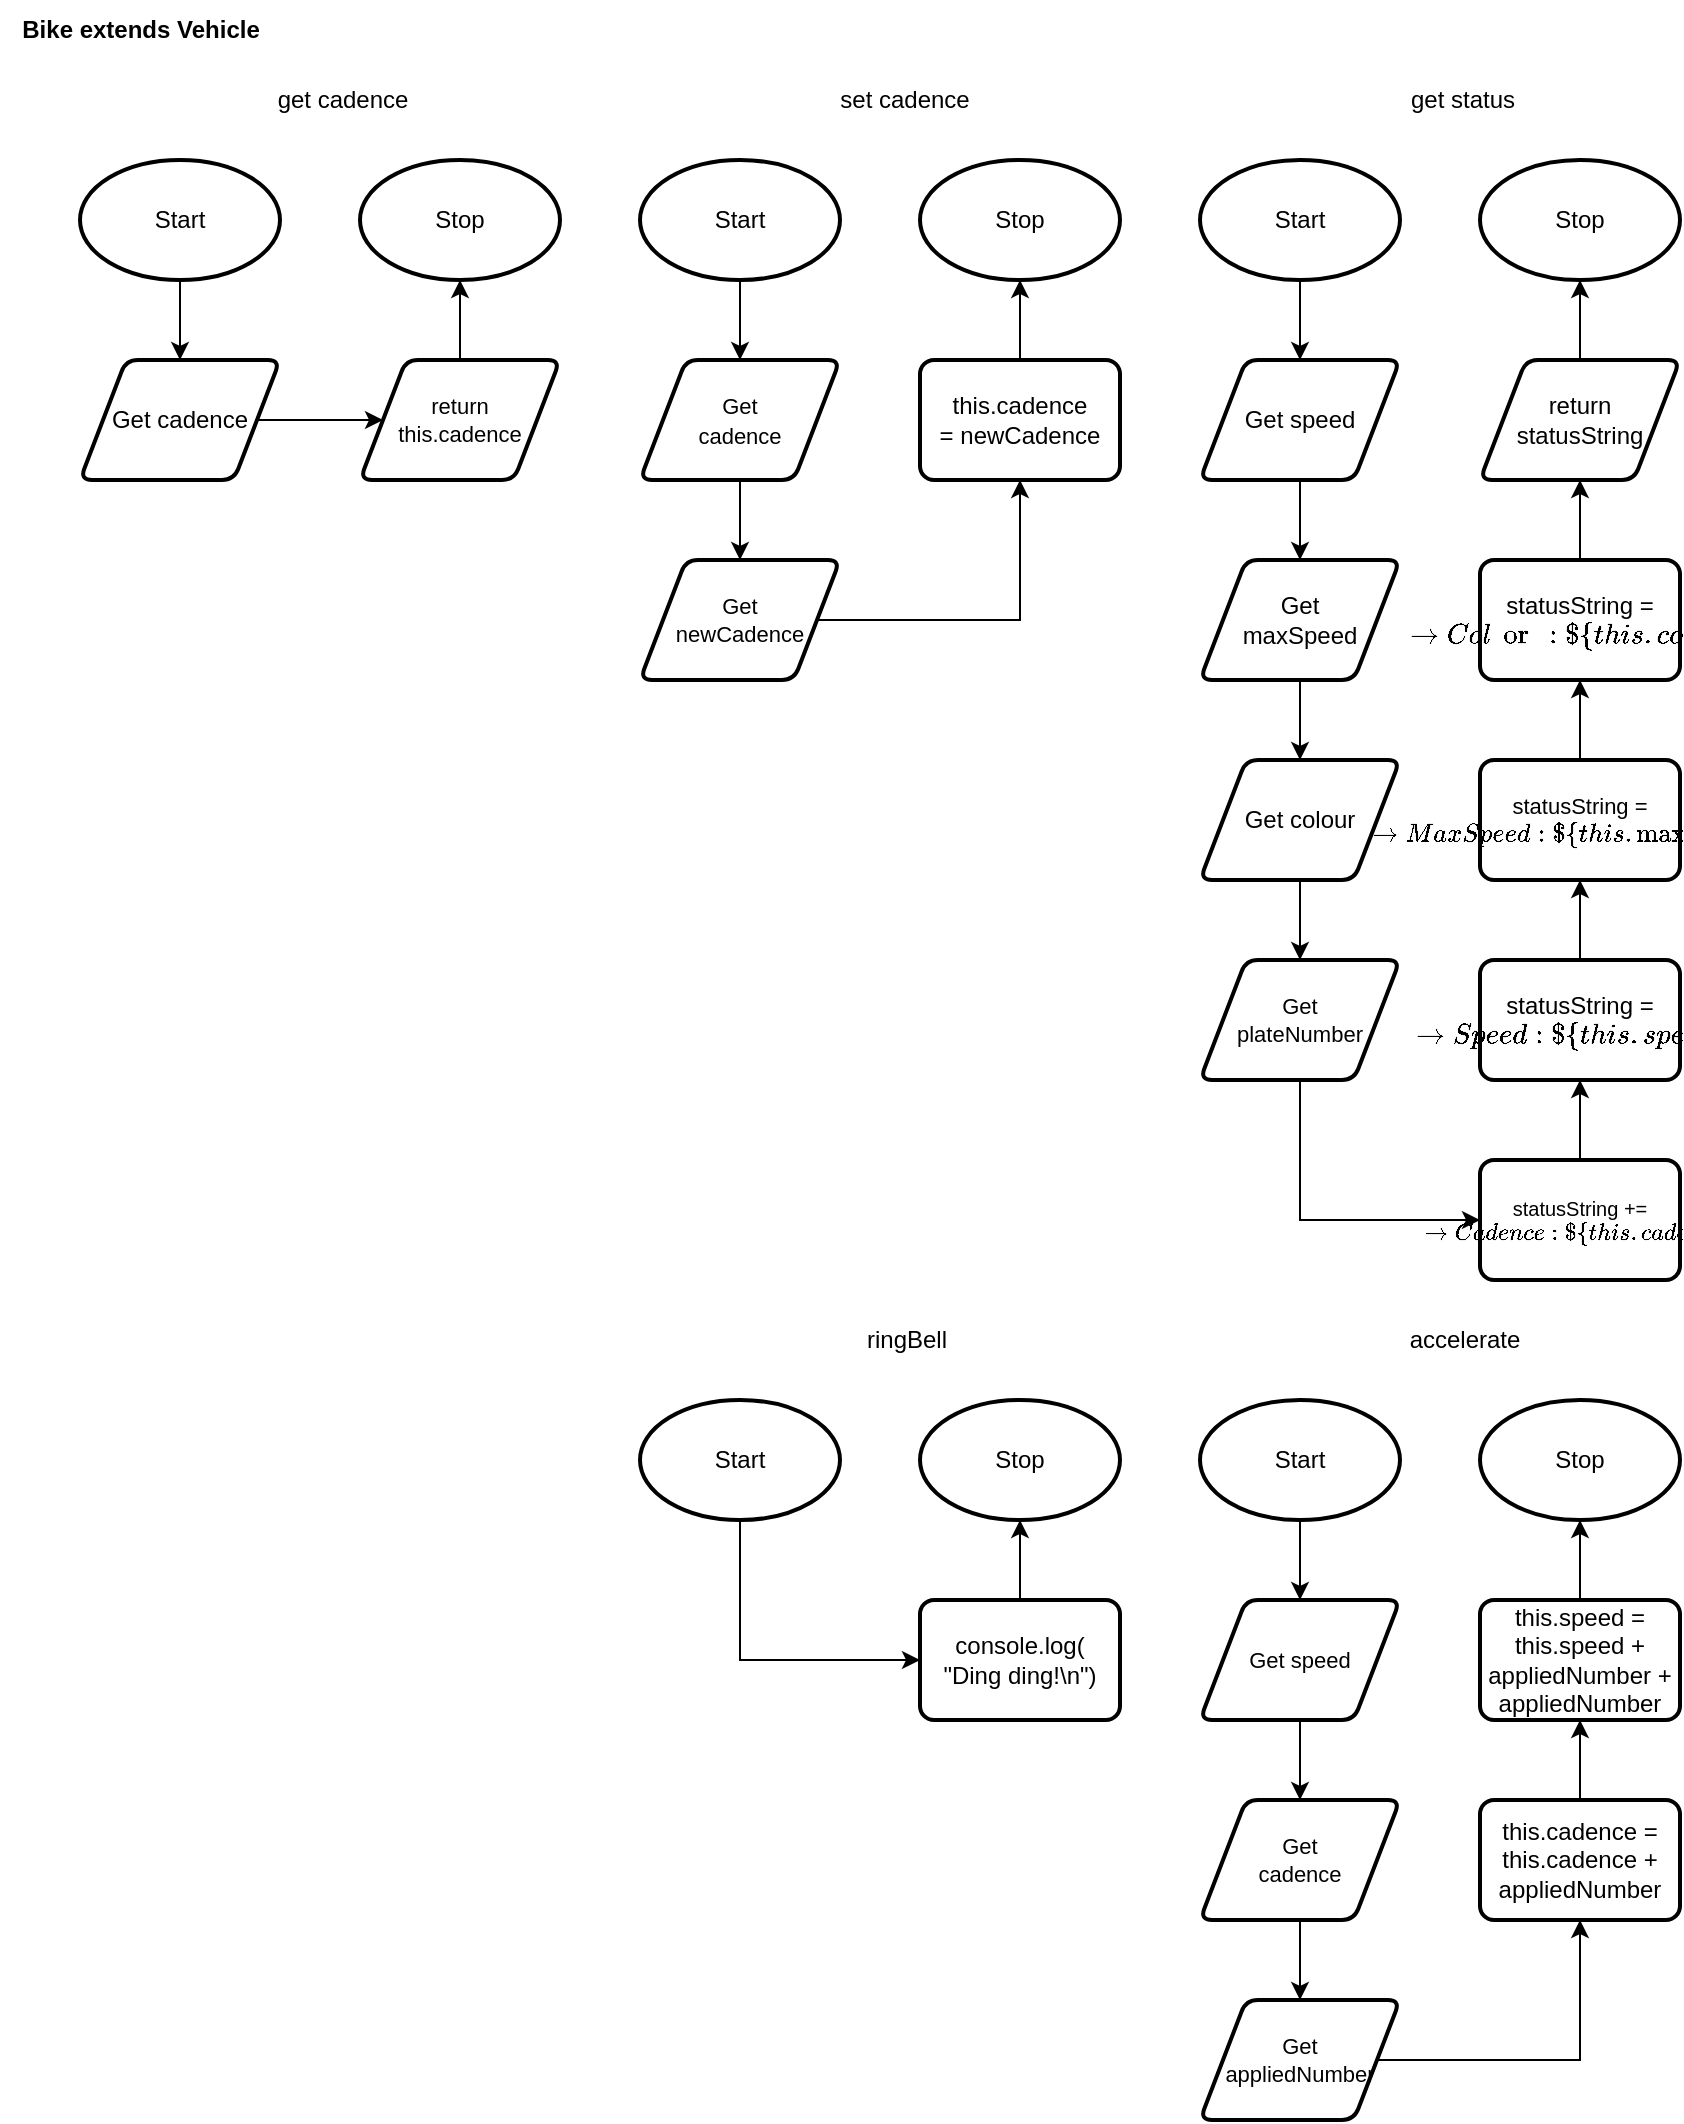 <mxfile>
    <diagram id="5gMrNbhCcvMap2-kCo8e" name="Page-1">
        <mxGraphModel dx="418" dy="330" grid="1" gridSize="5" guides="1" tooltips="1" connect="1" arrows="1" fold="1" page="1" pageScale="1" pageWidth="827" pageHeight="1169" math="0" shadow="0">
            <root>
                <mxCell id="0"/>
                <mxCell id="1" parent="0"/>
                <mxCell id="65" style="edgeStyle=none;html=1;entryX=0.5;entryY=0;entryDx=0;entryDy=0;" parent="1" source="66" target="69" edge="1">
                    <mxGeometry relative="1" as="geometry">
                        <mxPoint x="110" y="190" as="targetPoint"/>
                    </mxGeometry>
                </mxCell>
                <mxCell id="66" value="Start" style="strokeWidth=2;html=1;shape=mxgraph.flowchart.start_1;whiteSpace=wrap;" parent="1" vertex="1">
                    <mxGeometry x="40" y="80" width="100" height="60" as="geometry"/>
                </mxCell>
                <mxCell id="67" value="Stop" style="strokeWidth=2;html=1;shape=mxgraph.flowchart.start_1;whiteSpace=wrap;" parent="1" vertex="1">
                    <mxGeometry x="180" y="80" width="100" height="60" as="geometry"/>
                </mxCell>
                <mxCell id="173" style="edgeStyle=none;html=1;entryX=0;entryY=0.5;entryDx=0;entryDy=0;fontSize=14;" parent="1" source="69" edge="1">
                    <mxGeometry relative="1" as="geometry">
                        <mxPoint x="191.5" y="210" as="targetPoint"/>
                    </mxGeometry>
                </mxCell>
                <mxCell id="69" value="Get cadence" style="shape=parallelogram;html=1;strokeWidth=2;perimeter=parallelogramPerimeter;whiteSpace=wrap;rounded=1;arcSize=12;size=0.23;fontSize=12;" parent="1" vertex="1">
                    <mxGeometry x="40" y="180" width="100" height="60" as="geometry"/>
                </mxCell>
                <mxCell id="72" value="get cadence" style="text;html=1;align=center;verticalAlign=middle;resizable=0;points=[];autosize=1;strokeColor=none;fillColor=none;" parent="1" vertex="1">
                    <mxGeometry x="126" y="35" width="90" height="30" as="geometry"/>
                </mxCell>
                <mxCell id="175" style="edgeStyle=none;html=1;fontSize=8;" parent="1" source="174" target="67" edge="1">
                    <mxGeometry relative="1" as="geometry"/>
                </mxCell>
                <mxCell id="174" value="return&lt;br style=&quot;font-size: 11px;&quot;&gt;this.cadence" style="shape=parallelogram;html=1;strokeWidth=2;perimeter=parallelogramPerimeter;whiteSpace=wrap;rounded=1;arcSize=12;size=0.23;fontSize=11;" parent="1" vertex="1">
                    <mxGeometry x="180" y="180" width="100" height="60" as="geometry"/>
                </mxCell>
                <mxCell id="268" style="edgeStyle=none;html=1;entryX=0.5;entryY=0;entryDx=0;entryDy=0;fontSize=12;" parent="1" edge="1">
                    <mxGeometry relative="1" as="geometry">
                        <mxPoint x="370" y="340" as="sourcePoint"/>
                    </mxGeometry>
                </mxCell>
                <mxCell id="270" style="edgeStyle=none;html=1;fontSize=12;" parent="1" edge="1">
                    <mxGeometry relative="1" as="geometry">
                        <mxPoint x="408.5" y="410" as="sourcePoint"/>
                    </mxGeometry>
                </mxCell>
                <mxCell id="278" style="edgeStyle=none;html=1;entryX=0;entryY=0.5;entryDx=0;entryDy=0;fontSize=9;" parent="1" edge="1">
                    <mxGeometry relative="1" as="geometry">
                        <mxPoint x="559.5" y="210" as="sourcePoint"/>
                    </mxGeometry>
                </mxCell>
                <mxCell id="302" value="&lt;b&gt;Bike&amp;nbsp;extends Vehicle&lt;br&gt;&lt;/b&gt;" style="text;html=1;align=center;verticalAlign=middle;resizable=0;points=[];autosize=1;strokeColor=none;fillColor=none;" parent="1" vertex="1">
                    <mxGeometry width="140" height="30" as="geometry"/>
                </mxCell>
                <mxCell id="324" style="edgeStyle=none;html=1;entryX=0.5;entryY=0;entryDx=0;entryDy=0;" parent="1" source="325" target="328" edge="1">
                    <mxGeometry relative="1" as="geometry">
                        <mxPoint x="670" y="190" as="targetPoint"/>
                    </mxGeometry>
                </mxCell>
                <mxCell id="325" value="Start" style="strokeWidth=2;html=1;shape=mxgraph.flowchart.start_1;whiteSpace=wrap;" parent="1" vertex="1">
                    <mxGeometry x="600" y="80" width="100" height="60" as="geometry"/>
                </mxCell>
                <mxCell id="326" value="Stop" style="strokeWidth=2;html=1;shape=mxgraph.flowchart.start_1;whiteSpace=wrap;" parent="1" vertex="1">
                    <mxGeometry x="740" y="80" width="100" height="60" as="geometry"/>
                </mxCell>
                <mxCell id="333" style="edgeStyle=none;html=1;entryX=0.5;entryY=0;entryDx=0;entryDy=0;fontSize=10;" parent="1" source="328" target="332" edge="1">
                    <mxGeometry relative="1" as="geometry"/>
                </mxCell>
                <mxCell id="328" value="Get speed" style="shape=parallelogram;html=1;strokeWidth=2;perimeter=parallelogramPerimeter;whiteSpace=wrap;rounded=1;arcSize=12;size=0.23;fontSize=12;" parent="1" vertex="1">
                    <mxGeometry x="600" y="180" width="100" height="60" as="geometry"/>
                </mxCell>
                <mxCell id="329" value="get status" style="text;html=1;align=center;verticalAlign=middle;resizable=0;points=[];autosize=1;strokeColor=none;fillColor=none;" parent="1" vertex="1">
                    <mxGeometry x="693" y="35" width="75" height="30" as="geometry"/>
                </mxCell>
                <mxCell id="330" style="edgeStyle=none;html=1;fontSize=8;" parent="1" source="331" target="326" edge="1">
                    <mxGeometry relative="1" as="geometry"/>
                </mxCell>
                <mxCell id="331" value="return&lt;br style=&quot;font-size: 12px;&quot;&gt;statusString" style="shape=parallelogram;html=1;strokeWidth=2;perimeter=parallelogramPerimeter;whiteSpace=wrap;rounded=1;arcSize=12;size=0.23;fontSize=12;" parent="1" vertex="1">
                    <mxGeometry x="740" y="180" width="100" height="60" as="geometry"/>
                </mxCell>
                <mxCell id="335" style="edgeStyle=none;html=1;fontSize=10;" parent="1" source="332" target="334" edge="1">
                    <mxGeometry relative="1" as="geometry"/>
                </mxCell>
                <mxCell id="332" value="Get&lt;br&gt;maxSpeed" style="shape=parallelogram;html=1;strokeWidth=2;perimeter=parallelogramPerimeter;whiteSpace=wrap;rounded=1;arcSize=12;size=0.23;fontSize=12;" parent="1" vertex="1">
                    <mxGeometry x="600" y="280" width="100" height="60" as="geometry"/>
                </mxCell>
                <mxCell id="411" style="edgeStyle=orthogonalEdgeStyle;rounded=0;html=1;entryX=0.5;entryY=0;entryDx=0;entryDy=0;strokeColor=default;fontSize=11;" parent="1" source="334" target="409" edge="1">
                    <mxGeometry relative="1" as="geometry"/>
                </mxCell>
                <mxCell id="334" value="Get colour" style="shape=parallelogram;html=1;strokeWidth=2;perimeter=parallelogramPerimeter;whiteSpace=wrap;rounded=1;arcSize=12;size=0.23;fontSize=12;" parent="1" vertex="1">
                    <mxGeometry x="600" y="380" width="100" height="60" as="geometry"/>
                </mxCell>
                <mxCell id="414" style="edgeStyle=orthogonalEdgeStyle;rounded=0;html=1;entryX=0.5;entryY=1;entryDx=0;entryDy=0;strokeColor=default;fontSize=11;" parent="1" source="336" target="339" edge="1">
                    <mxGeometry relative="1" as="geometry"/>
                </mxCell>
                <mxCell id="336" value="statusString = ` -&amp;gt; Speed: ${this.speed}\n`" style="rounded=1;whiteSpace=wrap;html=1;absoluteArcSize=1;arcSize=14;strokeWidth=2;fontSize=12;" parent="1" vertex="1">
                    <mxGeometry x="740" y="480" width="100" height="60" as="geometry"/>
                </mxCell>
                <mxCell id="343" style="edgeStyle=orthogonalEdgeStyle;rounded=0;html=1;fontSize=11;" parent="1" source="339" target="340" edge="1">
                    <mxGeometry relative="1" as="geometry"/>
                </mxCell>
                <mxCell id="339" value="statusString = ` -&amp;gt; MaxSpeed: ${this.maxSpeed}\n`" style="rounded=1;whiteSpace=wrap;html=1;absoluteArcSize=1;arcSize=14;strokeWidth=2;fontSize=11;" parent="1" vertex="1">
                    <mxGeometry x="740" y="380" width="100" height="60" as="geometry"/>
                </mxCell>
                <mxCell id="341" style="edgeStyle=none;html=1;fontSize=11;" parent="1" source="340" target="331" edge="1">
                    <mxGeometry relative="1" as="geometry"/>
                </mxCell>
                <mxCell id="340" value="statusString = ` -&amp;gt; Color: ${this.colour}`" style="rounded=1;whiteSpace=wrap;html=1;absoluteArcSize=1;arcSize=14;strokeWidth=2;fontSize=12;" parent="1" vertex="1">
                    <mxGeometry x="740" y="280" width="100" height="60" as="geometry"/>
                </mxCell>
                <mxCell id="395" style="edgeStyle=none;html=1;entryX=0.5;entryY=0;entryDx=0;entryDy=0;" parent="1" source="396" target="399" edge="1">
                    <mxGeometry relative="1" as="geometry">
                        <mxPoint x="390" y="190" as="targetPoint"/>
                    </mxGeometry>
                </mxCell>
                <mxCell id="396" value="Start" style="strokeWidth=2;html=1;shape=mxgraph.flowchart.start_1;whiteSpace=wrap;" parent="1" vertex="1">
                    <mxGeometry x="320" y="80" width="100" height="60" as="geometry"/>
                </mxCell>
                <mxCell id="397" value="Stop" style="strokeWidth=2;html=1;shape=mxgraph.flowchart.start_1;whiteSpace=wrap;" parent="1" vertex="1">
                    <mxGeometry x="460" y="80" width="100" height="60" as="geometry"/>
                </mxCell>
                <mxCell id="406" style="edgeStyle=none;html=1;entryX=0.5;entryY=0;entryDx=0;entryDy=0;fontSize=8;" parent="1" source="399" target="405" edge="1">
                    <mxGeometry relative="1" as="geometry"/>
                </mxCell>
                <mxCell id="399" value="&lt;span style=&quot;font-size: 11px;&quot;&gt;Get&lt;/span&gt;&lt;br style=&quot;font-size: 11px;&quot;&gt;&lt;span style=&quot;font-size: 11px;&quot;&gt;cadence&lt;/span&gt;" style="shape=parallelogram;html=1;strokeWidth=2;perimeter=parallelogramPerimeter;whiteSpace=wrap;rounded=1;arcSize=12;size=0.23;fontSize=12;" parent="1" vertex="1">
                    <mxGeometry x="320" y="180" width="100" height="60" as="geometry"/>
                </mxCell>
                <mxCell id="400" value="set cadence" style="text;html=1;align=center;verticalAlign=middle;resizable=0;points=[];autosize=1;strokeColor=none;fillColor=none;" parent="1" vertex="1">
                    <mxGeometry x="409" y="35" width="85" height="30" as="geometry"/>
                </mxCell>
                <mxCell id="408" style="edgeStyle=orthogonalEdgeStyle;rounded=0;html=1;entryX=0.5;entryY=1;entryDx=0;entryDy=0;entryPerimeter=0;strokeColor=default;fontSize=8;" parent="1" source="403" target="397" edge="1">
                    <mxGeometry relative="1" as="geometry"/>
                </mxCell>
                <mxCell id="403" value="this.cadence&lt;br&gt;= newCadence" style="rounded=1;whiteSpace=wrap;html=1;absoluteArcSize=1;arcSize=14;strokeWidth=2;fontSize=12;" parent="1" vertex="1">
                    <mxGeometry x="460" y="180" width="100" height="60" as="geometry"/>
                </mxCell>
                <mxCell id="407" style="edgeStyle=orthogonalEdgeStyle;html=1;entryX=0.5;entryY=1;entryDx=0;entryDy=0;fontSize=8;strokeColor=default;rounded=0;" parent="1" source="405" target="403" edge="1">
                    <mxGeometry relative="1" as="geometry"/>
                </mxCell>
                <mxCell id="405" value="Get &lt;br style=&quot;font-size: 11px;&quot;&gt;newCadence" style="shape=parallelogram;html=1;strokeWidth=2;perimeter=parallelogramPerimeter;whiteSpace=wrap;rounded=1;arcSize=12;size=0.23;fontSize=11;" parent="1" vertex="1">
                    <mxGeometry x="320" y="280" width="100" height="60" as="geometry"/>
                </mxCell>
                <mxCell id="412" style="edgeStyle=orthogonalEdgeStyle;rounded=0;html=1;entryX=0;entryY=0.5;entryDx=0;entryDy=0;strokeColor=default;fontSize=11;" parent="1" source="409" target="410" edge="1">
                    <mxGeometry relative="1" as="geometry">
                        <Array as="points">
                            <mxPoint x="650" y="610"/>
                        </Array>
                    </mxGeometry>
                </mxCell>
                <mxCell id="409" value="Get&lt;br style=&quot;font-size: 11px;&quot;&gt;plateNumber" style="shape=parallelogram;html=1;strokeWidth=2;perimeter=parallelogramPerimeter;whiteSpace=wrap;rounded=1;arcSize=12;size=0.23;fontSize=11;" parent="1" vertex="1">
                    <mxGeometry x="600" y="480" width="100" height="60" as="geometry"/>
                </mxCell>
                <mxCell id="413" style="edgeStyle=orthogonalEdgeStyle;rounded=0;html=1;strokeColor=default;fontSize=11;" parent="1" source="410" target="336" edge="1">
                    <mxGeometry relative="1" as="geometry"/>
                </mxCell>
                <mxCell id="410" value="statusString += ` -&amp;gt; Cadence: ${this.cadence}`" style="rounded=1;whiteSpace=wrap;html=1;absoluteArcSize=1;arcSize=14;strokeWidth=2;fontSize=10;" parent="1" vertex="1">
                    <mxGeometry x="740" y="580" width="100" height="60" as="geometry"/>
                </mxCell>
                <mxCell id="415" style="edgeStyle=none;html=1;entryX=0.5;entryY=0;entryDx=0;entryDy=0;" parent="1" source="416" target="419" edge="1">
                    <mxGeometry relative="1" as="geometry">
                        <mxPoint x="670" y="810" as="targetPoint"/>
                    </mxGeometry>
                </mxCell>
                <mxCell id="416" value="Start" style="strokeWidth=2;html=1;shape=mxgraph.flowchart.start_1;whiteSpace=wrap;" parent="1" vertex="1">
                    <mxGeometry x="600" y="700" width="100" height="60" as="geometry"/>
                </mxCell>
                <mxCell id="417" value="Stop" style="strokeWidth=2;html=1;shape=mxgraph.flowchart.start_1;whiteSpace=wrap;" parent="1" vertex="1">
                    <mxGeometry x="740" y="700" width="100" height="60" as="geometry"/>
                </mxCell>
                <mxCell id="424" style="edgeStyle=orthogonalEdgeStyle;rounded=0;html=1;entryX=0.5;entryY=0;entryDx=0;entryDy=0;strokeColor=default;fontSize=10;" parent="1" source="419" target="423" edge="1">
                    <mxGeometry relative="1" as="geometry"/>
                </mxCell>
                <mxCell id="419" value="Get speed" style="shape=parallelogram;html=1;strokeWidth=2;perimeter=parallelogramPerimeter;whiteSpace=wrap;rounded=1;arcSize=12;size=0.23;fontSize=11;" parent="1" vertex="1">
                    <mxGeometry x="600" y="800" width="100" height="60" as="geometry"/>
                </mxCell>
                <mxCell id="420" value="accelerate" style="text;html=1;align=center;verticalAlign=middle;resizable=0;points=[];autosize=1;strokeColor=none;fillColor=none;" parent="1" vertex="1">
                    <mxGeometry x="692" y="655" width="80" height="30" as="geometry"/>
                </mxCell>
                <mxCell id="421" style="edgeStyle=none;html=1;fontSize=8;" parent="1" target="417" edge="1">
                    <mxGeometry relative="1" as="geometry">
                        <mxPoint x="790" y="800.0" as="sourcePoint"/>
                    </mxGeometry>
                </mxCell>
                <mxCell id="427" style="edgeStyle=none;html=1;entryX=0.5;entryY=0;entryDx=0;entryDy=0;fontSize=11;" edge="1" parent="1" source="423" target="426">
                    <mxGeometry relative="1" as="geometry"/>
                </mxCell>
                <mxCell id="423" value="Get&lt;br&gt;cadence" style="shape=parallelogram;html=1;strokeWidth=2;perimeter=parallelogramPerimeter;whiteSpace=wrap;rounded=1;arcSize=12;size=0.23;fontSize=11;" parent="1" vertex="1">
                    <mxGeometry x="600" y="900" width="100" height="60" as="geometry"/>
                </mxCell>
                <mxCell id="425" value="this.speed = this.speed + appliedNumber + appliedNumber" style="rounded=1;whiteSpace=wrap;html=1;absoluteArcSize=1;arcSize=14;strokeWidth=2;fontSize=12;" parent="1" vertex="1">
                    <mxGeometry x="740" y="800" width="100" height="60" as="geometry"/>
                </mxCell>
                <mxCell id="429" style="edgeStyle=orthogonalEdgeStyle;html=1;entryX=0.5;entryY=1;entryDx=0;entryDy=0;fontSize=11;rounded=0;" edge="1" parent="1" source="426" target="428">
                    <mxGeometry relative="1" as="geometry"/>
                </mxCell>
                <mxCell id="426" value="Get&lt;br&gt;appliedNumber" style="shape=parallelogram;html=1;strokeWidth=2;perimeter=parallelogramPerimeter;whiteSpace=wrap;rounded=1;arcSize=12;size=0.23;fontSize=11;" vertex="1" parent="1">
                    <mxGeometry x="600" y="1000" width="100" height="60" as="geometry"/>
                </mxCell>
                <mxCell id="430" style="edgeStyle=orthogonalEdgeStyle;rounded=0;html=1;fontSize=11;" edge="1" parent="1" source="428" target="425">
                    <mxGeometry relative="1" as="geometry"/>
                </mxCell>
                <mxCell id="428" value="this.cadence = this.cadence + appliedNumber" style="rounded=1;whiteSpace=wrap;html=1;absoluteArcSize=1;arcSize=14;strokeWidth=2;fontSize=12;" vertex="1" parent="1">
                    <mxGeometry x="740" y="900" width="100" height="60" as="geometry"/>
                </mxCell>
                <mxCell id="431" style="edgeStyle=orthogonalEdgeStyle;html=1;entryX=0;entryY=0.5;entryDx=0;entryDy=0;rounded=0;" edge="1" parent="1" source="432" target="440">
                    <mxGeometry relative="1" as="geometry">
                        <mxPoint x="370" y="800" as="targetPoint"/>
                        <Array as="points">
                            <mxPoint x="370" y="830"/>
                        </Array>
                    </mxGeometry>
                </mxCell>
                <mxCell id="432" value="Start" style="strokeWidth=2;html=1;shape=mxgraph.flowchart.start_1;whiteSpace=wrap;" vertex="1" parent="1">
                    <mxGeometry x="320" y="700" width="100" height="60" as="geometry"/>
                </mxCell>
                <mxCell id="433" value="Stop" style="strokeWidth=2;html=1;shape=mxgraph.flowchart.start_1;whiteSpace=wrap;" vertex="1" parent="1">
                    <mxGeometry x="460" y="700" width="100" height="60" as="geometry"/>
                </mxCell>
                <mxCell id="436" value="ringBell" style="text;html=1;align=center;verticalAlign=middle;resizable=0;points=[];autosize=1;strokeColor=none;fillColor=none;" vertex="1" parent="1">
                    <mxGeometry x="420" y="655" width="65" height="30" as="geometry"/>
                </mxCell>
                <mxCell id="437" style="edgeStyle=none;html=1;fontSize=8;" edge="1" parent="1" target="433">
                    <mxGeometry relative="1" as="geometry">
                        <mxPoint x="510" y="800" as="sourcePoint"/>
                    </mxGeometry>
                </mxCell>
                <mxCell id="440" value="console.log(&lt;br&gt;&quot;Ding ding!\n&quot;)" style="rounded=1;whiteSpace=wrap;html=1;absoluteArcSize=1;arcSize=14;strokeWidth=2;fontSize=12;" vertex="1" parent="1">
                    <mxGeometry x="460" y="800" width="100" height="60" as="geometry"/>
                </mxCell>
            </root>
        </mxGraphModel>
    </diagram>
</mxfile>